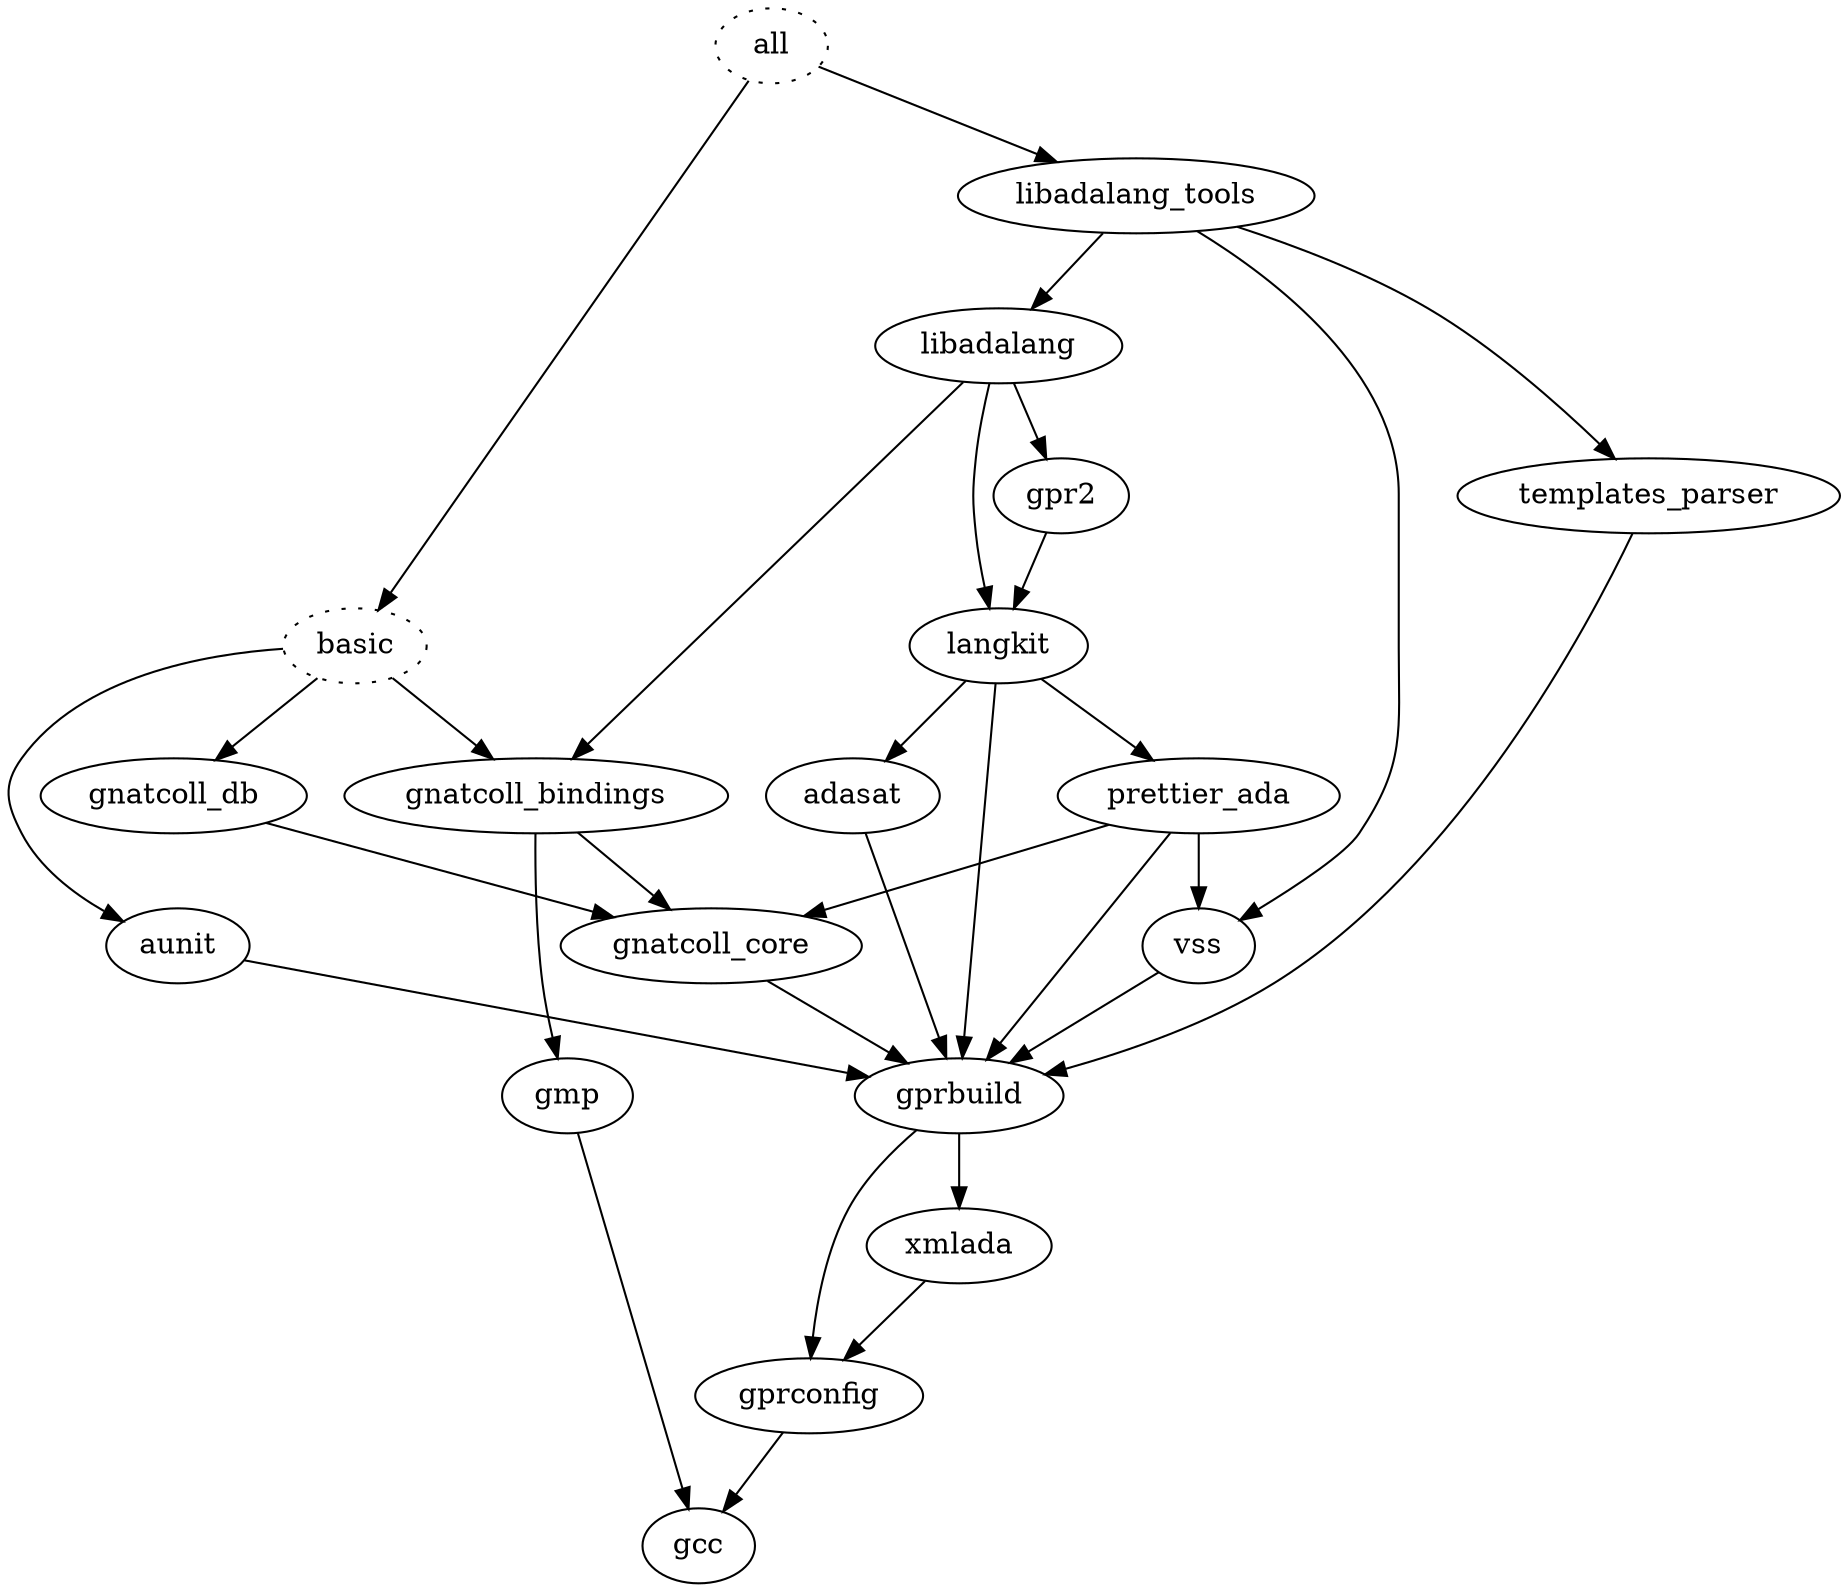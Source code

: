 digraph {
all [style=dotted]
basic [style=dotted]

all -> basic
all -> libadalang_tools
basic -> aunit
basic -> gnatcoll_bindings
basic -> gnatcoll_db
adasat -> gprbuild
aunit -> gprbuild
gcc
gmp -> gcc
gnatcoll_bindings -> gmp
gnatcoll_bindings -> gnatcoll_core
gnatcoll_core -> gprbuild
gnatcoll_db -> gnatcoll_core
gpr2 -> langkit
gprbuild -> gprconfig
gprbuild -> xmlada
gprconfig -> gcc
prettier_ada -> gprbuild
prettier_ada -> gnatcoll_core
prettier_ada -> vss
langkit -> gprbuild
langkit -> prettier_ada
langkit -> adasat
libadalang -> gnatcoll_bindings
libadalang -> gpr2
libadalang -> langkit
libadalang_tools -> libadalang
libadalang_tools -> templates_parser
libadalang_tools -> vss
templates_parser -> gprbuild
vss -> gprbuild
xmlada -> gprconfig
}
